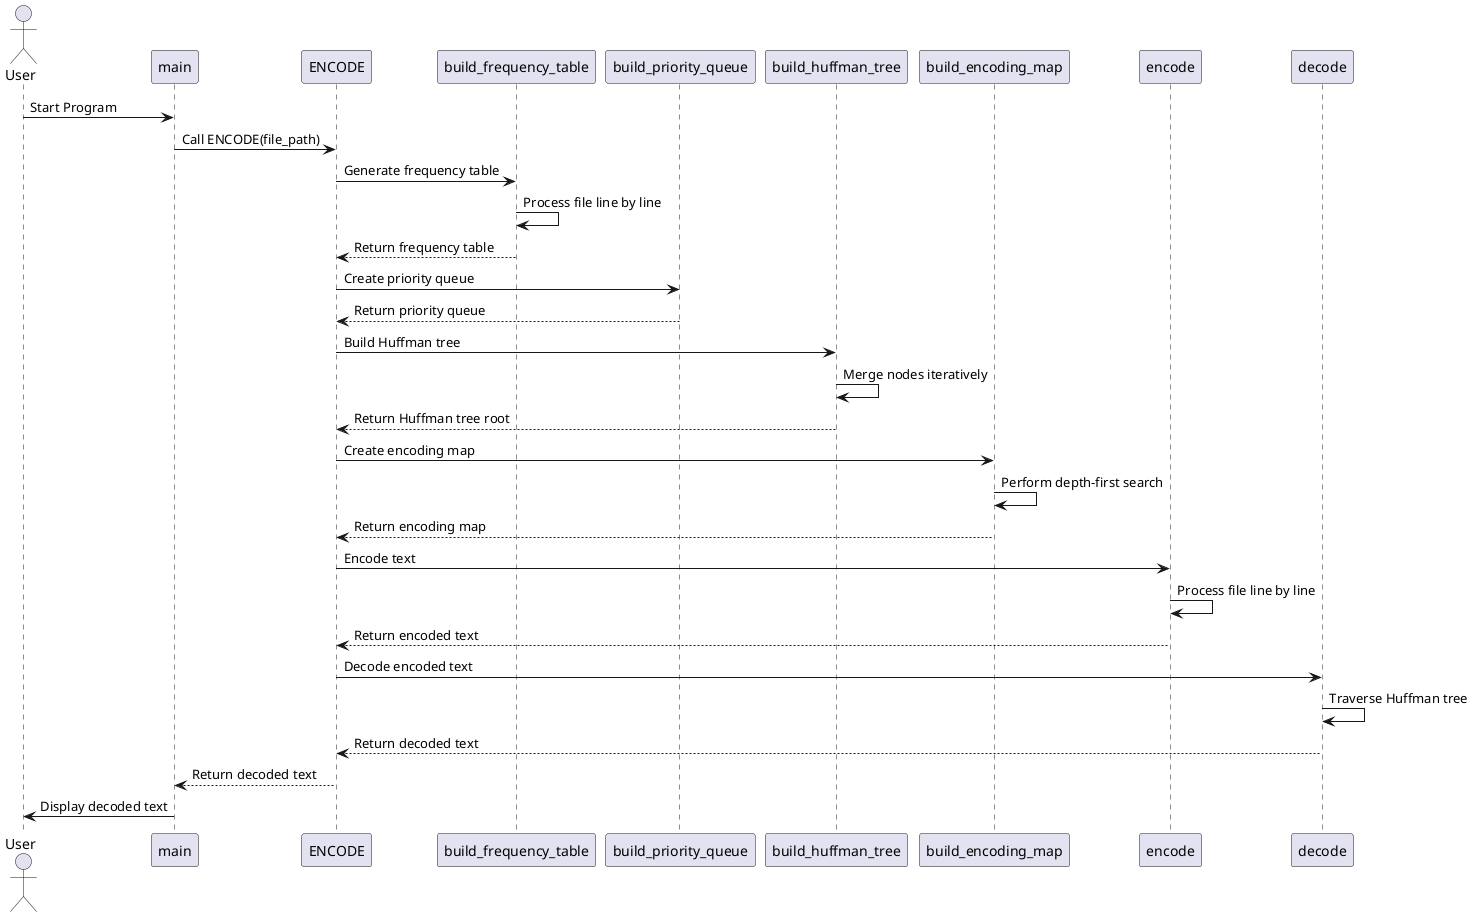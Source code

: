 @startuml sequence1
actor User
participant "main" as Main
participant "ENCODE" as Encode
participant "build_frequency_table" as BuildFrequencyTable
participant "build_priority_queue" as BuildPriorityQueue
participant "build_huffman_tree" as BuildHuffmanTree
participant "build_encoding_map" as BuildEncodingMap
participant "encode" as EncodeFunction
participant "decode" as DecodeFunction

User -> Main: Start Program
Main -> Encode: Call ENCODE(file_path)
Encode -> BuildFrequencyTable: Generate frequency table
BuildFrequencyTable -> BuildFrequencyTable: Process file line by line
BuildFrequencyTable --> Encode: Return frequency table
Encode -> BuildPriorityQueue: Create priority queue
BuildPriorityQueue --> Encode: Return priority queue
Encode -> BuildHuffmanTree: Build Huffman tree
BuildHuffmanTree -> BuildHuffmanTree: Merge nodes iteratively
BuildHuffmanTree --> Encode: Return Huffman tree root
Encode -> BuildEncodingMap: Create encoding map
BuildEncodingMap -> BuildEncodingMap: Perform depth-first search
BuildEncodingMap --> Encode: Return encoding map
Encode -> EncodeFunction: Encode text
EncodeFunction -> EncodeFunction: Process file line by line
EncodeFunction --> Encode: Return encoded text
Encode -> DecodeFunction: Decode encoded text
DecodeFunction -> DecodeFunction: Traverse Huffman tree
DecodeFunction --> Encode: Return decoded text
Encode --> Main: Return decoded text
Main -> User: Display decoded text
@enduml
